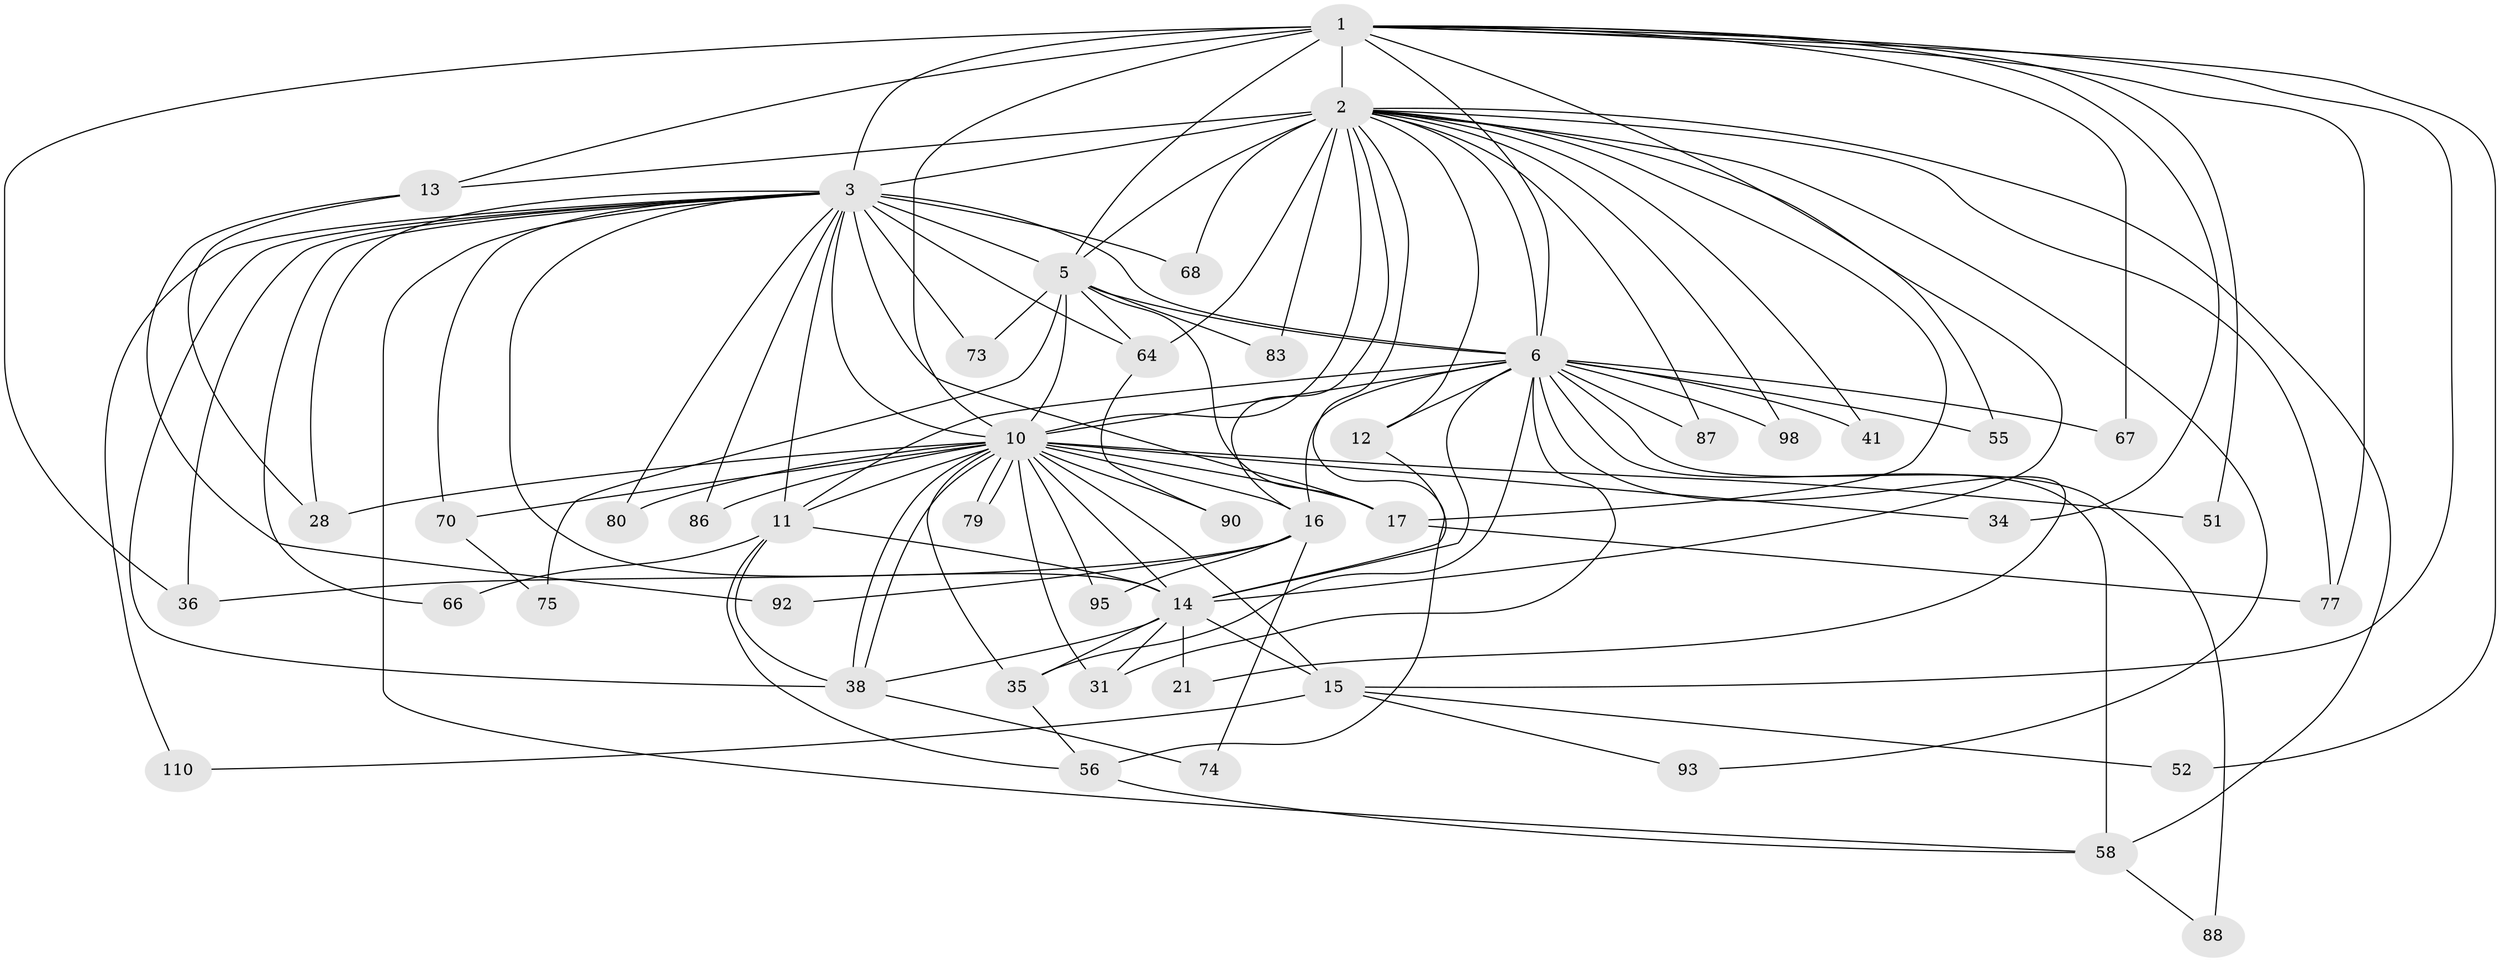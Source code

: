 // original degree distribution, {20: 0.00847457627118644, 19: 0.00847457627118644, 23: 0.00847457627118644, 21: 0.00847457627118644, 15: 0.00847457627118644, 28: 0.00847457627118644, 12: 0.00847457627118644, 14: 0.01694915254237288, 16: 0.00847457627118644, 37: 0.00847457627118644, 4: 0.1271186440677966, 7: 0.025423728813559324, 6: 0.01694915254237288, 3: 0.2033898305084746, 5: 0.03389830508474576, 2: 0.5}
// Generated by graph-tools (version 1.1) at 2025/17/03/04/25 18:17:38]
// undirected, 47 vertices, 118 edges
graph export_dot {
graph [start="1"]
  node [color=gray90,style=filled];
  1 [super="+7+39+24"];
  2 [super="+105+106+33+4+69+44+19+84+20"];
  3 [super="+37+107+9+72+42+46+97+61"];
  5 [super="+22"];
  6 [super="+8+27"];
  10 [super="+18+45+47"];
  11 [super="+25"];
  12 [super="+115"];
  13;
  14 [super="+81+54+91+78+59+30"];
  15;
  16 [super="+65"];
  17 [super="+23"];
  21;
  28 [super="+32"];
  31 [super="+118"];
  34;
  35;
  36;
  38 [super="+112"];
  41;
  51;
  52;
  55;
  56 [super="+62"];
  58 [super="+71"];
  64;
  66;
  67;
  68;
  70;
  73;
  74;
  75;
  77 [super="+109"];
  79;
  80;
  83;
  86;
  87;
  88;
  90;
  92;
  93;
  95;
  98;
  110;
  1 -- 2 [weight=6];
  1 -- 3 [weight=5];
  1 -- 5 [weight=3];
  1 -- 6 [weight=5];
  1 -- 10 [weight=3];
  1 -- 13;
  1 -- 15;
  1 -- 34;
  1 -- 36;
  1 -- 55;
  1 -- 67;
  1 -- 51;
  1 -- 52;
  1 -- 77;
  2 -- 3 [weight=9];
  2 -- 5 [weight=5];
  2 -- 6 [weight=5];
  2 -- 10 [weight=6];
  2 -- 13;
  2 -- 17;
  2 -- 14 [weight=4];
  2 -- 93;
  2 -- 87;
  2 -- 64;
  2 -- 68;
  2 -- 12;
  2 -- 16;
  2 -- 83;
  2 -- 77;
  2 -- 58;
  2 -- 56;
  2 -- 98;
  2 -- 41;
  3 -- 5 [weight=2];
  3 -- 6 [weight=7];
  3 -- 10 [weight=4];
  3 -- 11 [weight=3];
  3 -- 70;
  3 -- 86;
  3 -- 14 [weight=3];
  3 -- 66;
  3 -- 64;
  3 -- 68;
  3 -- 80;
  3 -- 17;
  3 -- 28;
  3 -- 38;
  3 -- 110;
  3 -- 58;
  3 -- 36;
  3 -- 73;
  5 -- 6 [weight=2];
  5 -- 10 [weight=2];
  5 -- 75;
  5 -- 83;
  5 -- 64;
  5 -- 17;
  5 -- 73;
  6 -- 10 [weight=4];
  6 -- 11;
  6 -- 21;
  6 -- 41;
  6 -- 55;
  6 -- 58;
  6 -- 87;
  6 -- 98;
  6 -- 67;
  6 -- 35;
  6 -- 12 [weight=2];
  6 -- 14 [weight=3];
  6 -- 88;
  6 -- 31;
  6 -- 16;
  10 -- 14 [weight=2];
  10 -- 15 [weight=2];
  10 -- 16;
  10 -- 28 [weight=2];
  10 -- 31;
  10 -- 34;
  10 -- 35;
  10 -- 38;
  10 -- 38;
  10 -- 51;
  10 -- 70;
  10 -- 79;
  10 -- 79;
  10 -- 80;
  10 -- 86;
  10 -- 90;
  10 -- 95;
  10 -- 11;
  10 -- 17;
  11 -- 56;
  11 -- 66;
  11 -- 38;
  11 -- 14 [weight=3];
  12 -- 14;
  13 -- 92;
  13 -- 28;
  14 -- 21;
  14 -- 31;
  14 -- 35;
  14 -- 38 [weight=2];
  14 -- 15;
  15 -- 52;
  15 -- 93;
  15 -- 110;
  16 -- 36;
  16 -- 92;
  16 -- 95;
  16 -- 74;
  17 -- 77;
  35 -- 56;
  38 -- 74;
  56 -- 58;
  58 -- 88;
  64 -- 90;
  70 -- 75;
}
